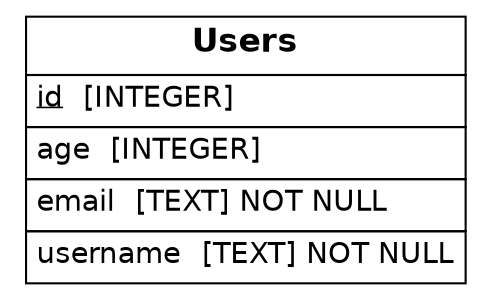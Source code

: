 
      graph {
         graph [rankdir=LR];
         node [label="\N",
             shape=plaintext
         ];
         edge [color=gray50,
             minlen=2,
             style=dashed
         ];
      
"Users" [label=<<FONT FACE="Helvetica"><TABLE BORDER="0" CELLBORDER="1" CELLPADDING="4" CELLSPACING="0"><TR><TD><B><FONT POINT-SIZE="16">Users</FONT></B></TD></TR><TR><TD ALIGN="LEFT" PORT="id"><u><FONT>id</FONT></u> <FONT> [INTEGER]</FONT></TD></TR><TR><TD ALIGN="LEFT" PORT="age"><FONT>age</FONT> <FONT> [INTEGER]</FONT></TD></TR><TR><TD ALIGN="LEFT" PORT="email"><FONT>email</FONT> <FONT> [TEXT]</FONT> NOT NULL</TD></TR><TR><TD ALIGN="LEFT" PORT="username"><FONT>username</FONT> <FONT> [TEXT]</FONT> NOT NULL</TD></TR></TABLE></FONT>>];

}
